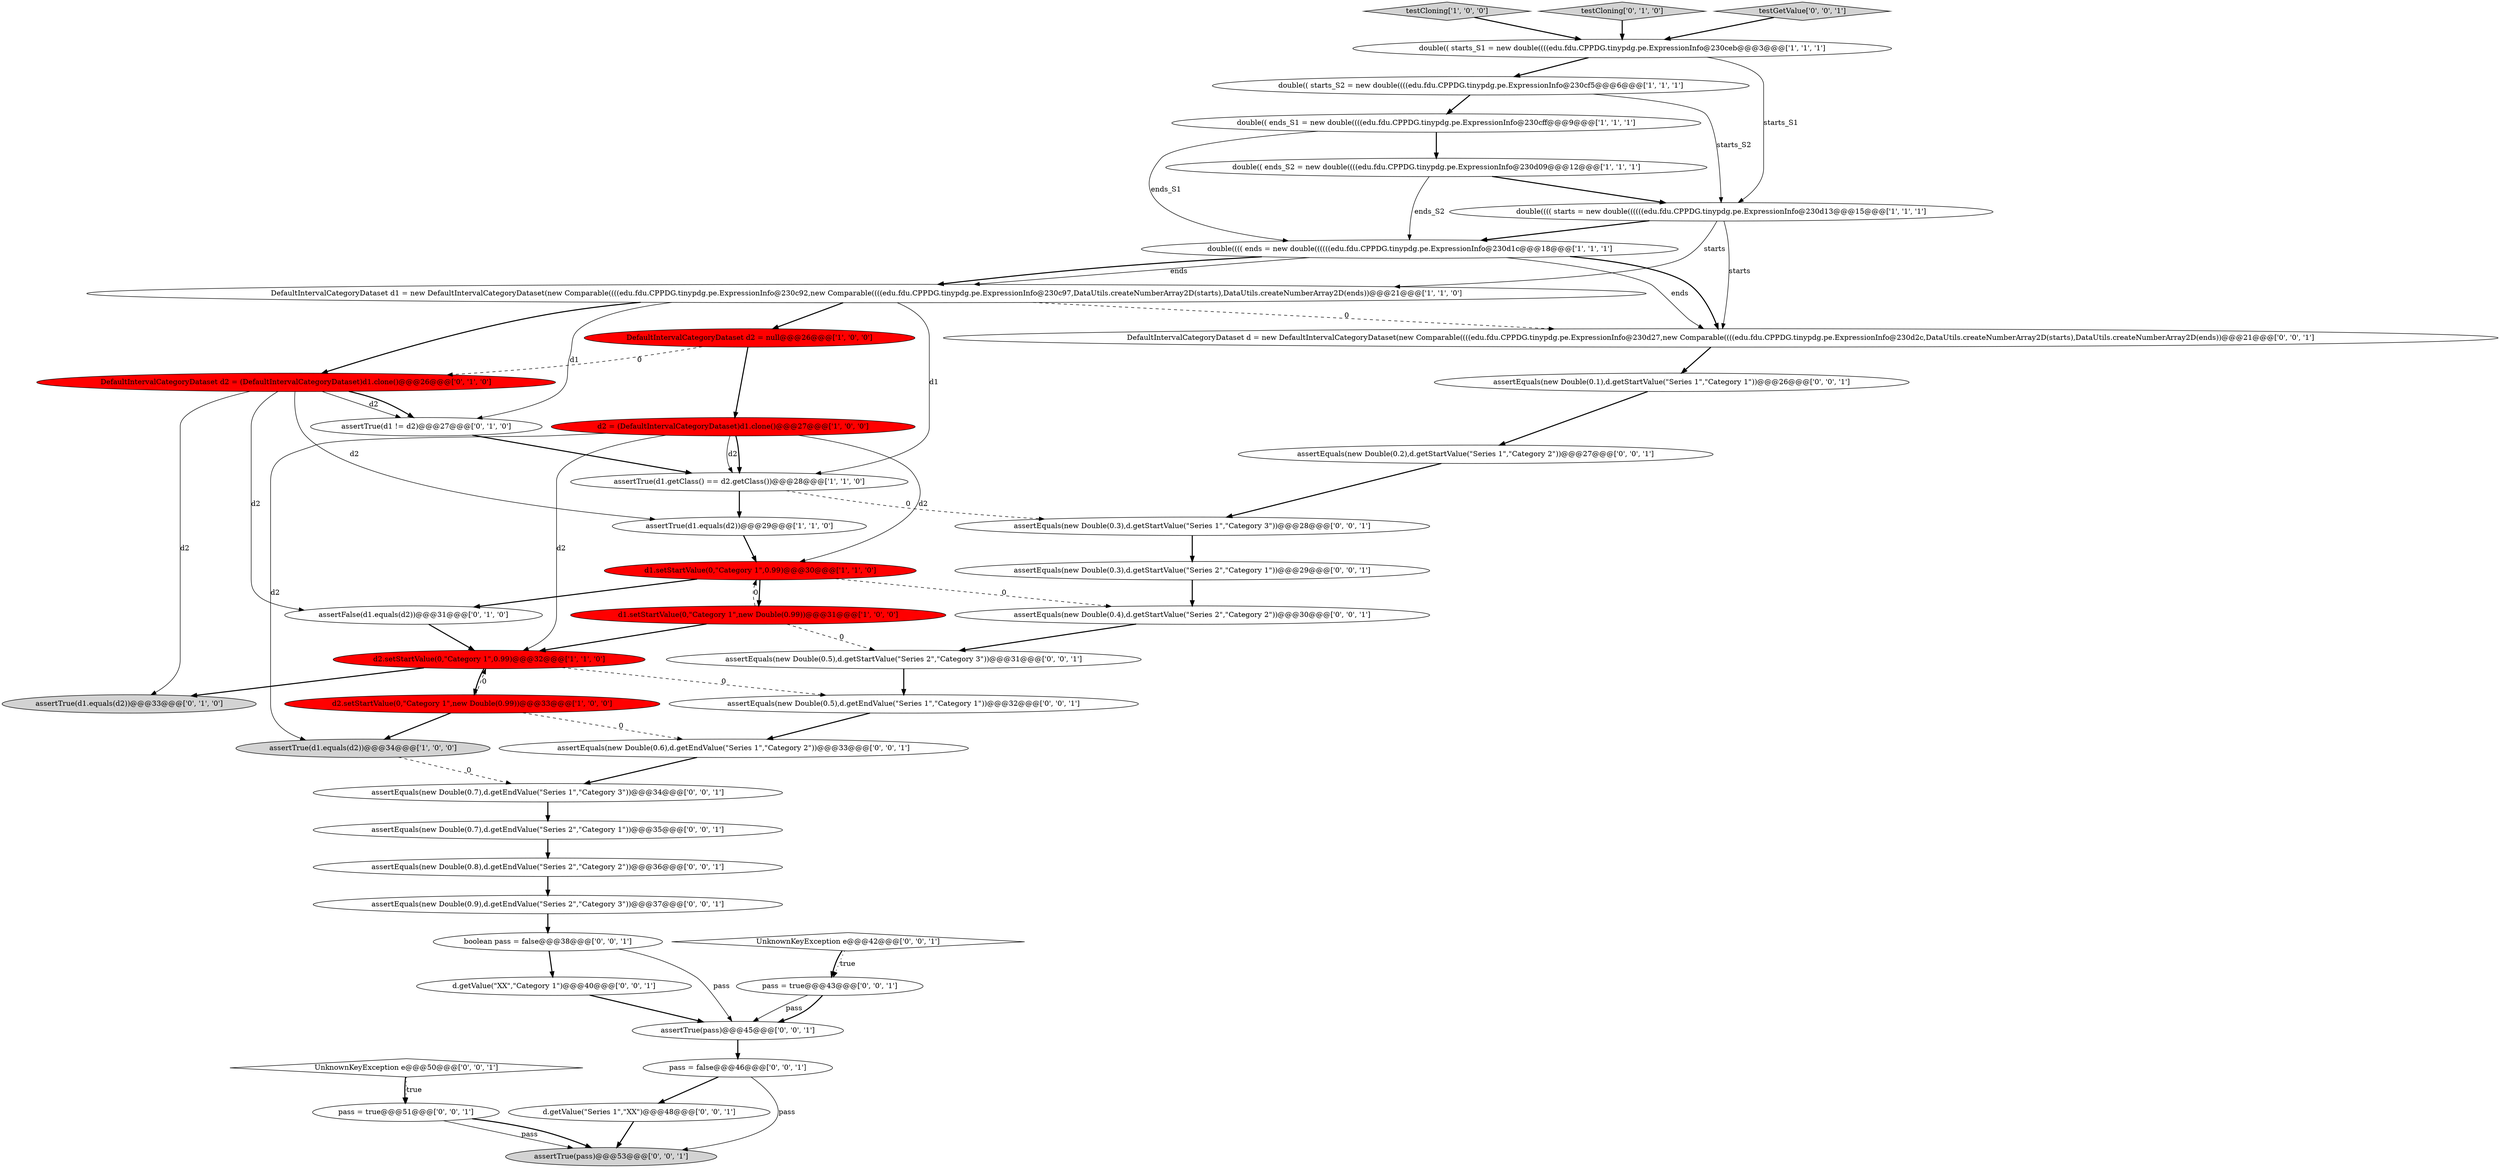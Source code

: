 digraph {
30 [style = filled, label = "pass = false@@@46@@@['0', '0', '1']", fillcolor = white, shape = ellipse image = "AAA0AAABBB3BBB"];
6 [style = filled, label = "assertTrue(d1.equals(d2))@@@34@@@['1', '0', '0']", fillcolor = lightgray, shape = ellipse image = "AAA0AAABBB1BBB"];
13 [style = filled, label = "d1.setStartValue(0,\"Category 1\",new Double(0.99))@@@31@@@['1', '0', '0']", fillcolor = red, shape = ellipse image = "AAA1AAABBB1BBB"];
17 [style = filled, label = "assertTrue(d1 != d2)@@@27@@@['0', '1', '0']", fillcolor = white, shape = ellipse image = "AAA0AAABBB2BBB"];
0 [style = filled, label = "assertTrue(d1.getClass() == d2.getClass())@@@28@@@['1', '1', '0']", fillcolor = white, shape = ellipse image = "AAA0AAABBB1BBB"];
5 [style = filled, label = "assertTrue(d1.equals(d2))@@@29@@@['1', '1', '0']", fillcolor = white, shape = ellipse image = "AAA0AAABBB1BBB"];
12 [style = filled, label = "testCloning['1', '0', '0']", fillcolor = lightgray, shape = diamond image = "AAA0AAABBB1BBB"];
42 [style = filled, label = "assertEquals(new Double(0.2),d.getStartValue(\"Series 1\",\"Category 2\"))@@@27@@@['0', '0', '1']", fillcolor = white, shape = ellipse image = "AAA0AAABBB3BBB"];
29 [style = filled, label = "assertEquals(new Double(0.3),d.getStartValue(\"Series 1\",\"Category 3\"))@@@28@@@['0', '0', '1']", fillcolor = white, shape = ellipse image = "AAA0AAABBB3BBB"];
44 [style = filled, label = "assertEquals(new Double(0.5),d.getStartValue(\"Series 2\",\"Category 3\"))@@@31@@@['0', '0', '1']", fillcolor = white, shape = ellipse image = "AAA0AAABBB3BBB"];
24 [style = filled, label = "d.getValue(\"XX\",\"Category 1\")@@@40@@@['0', '0', '1']", fillcolor = white, shape = ellipse image = "AAA0AAABBB3BBB"];
20 [style = filled, label = "assertFalse(d1.equals(d2))@@@31@@@['0', '1', '0']", fillcolor = white, shape = ellipse image = "AAA0AAABBB2BBB"];
31 [style = filled, label = "assertTrue(pass)@@@45@@@['0', '0', '1']", fillcolor = white, shape = ellipse image = "AAA0AAABBB3BBB"];
11 [style = filled, label = "d1.setStartValue(0,\"Category 1\",0.99)@@@30@@@['1', '1', '0']", fillcolor = red, shape = ellipse image = "AAA1AAABBB1BBB"];
18 [style = filled, label = "DefaultIntervalCategoryDataset d2 = (DefaultIntervalCategoryDataset)d1.clone()@@@26@@@['0', '1', '0']", fillcolor = red, shape = ellipse image = "AAA1AAABBB2BBB"];
9 [style = filled, label = "d2.setStartValue(0,\"Category 1\",0.99)@@@32@@@['1', '1', '0']", fillcolor = red, shape = ellipse image = "AAA1AAABBB1BBB"];
36 [style = filled, label = "assertEquals(new Double(0.9),d.getEndValue(\"Series 2\",\"Category 3\"))@@@37@@@['0', '0', '1']", fillcolor = white, shape = ellipse image = "AAA0AAABBB3BBB"];
41 [style = filled, label = "pass = true@@@43@@@['0', '0', '1']", fillcolor = white, shape = ellipse image = "AAA0AAABBB3BBB"];
39 [style = filled, label = "assertEquals(new Double(0.1),d.getStartValue(\"Series 1\",\"Category 1\"))@@@26@@@['0', '0', '1']", fillcolor = white, shape = ellipse image = "AAA0AAABBB3BBB"];
43 [style = filled, label = "boolean pass = false@@@38@@@['0', '0', '1']", fillcolor = white, shape = ellipse image = "AAA0AAABBB3BBB"];
40 [style = filled, label = "DefaultIntervalCategoryDataset d = new DefaultIntervalCategoryDataset(new Comparable((((edu.fdu.CPPDG.tinypdg.pe.ExpressionInfo@230d27,new Comparable((((edu.fdu.CPPDG.tinypdg.pe.ExpressionInfo@230d2c,DataUtils.createNumberArray2D(starts),DataUtils.createNumberArray2D(ends))@@@21@@@['0', '0', '1']", fillcolor = white, shape = ellipse image = "AAA0AAABBB3BBB"];
26 [style = filled, label = "assertEquals(new Double(0.3),d.getStartValue(\"Series 2\",\"Category 1\"))@@@29@@@['0', '0', '1']", fillcolor = white, shape = ellipse image = "AAA0AAABBB3BBB"];
38 [style = filled, label = "pass = true@@@51@@@['0', '0', '1']", fillcolor = white, shape = ellipse image = "AAA0AAABBB3BBB"];
19 [style = filled, label = "assertTrue(d1.equals(d2))@@@33@@@['0', '1', '0']", fillcolor = lightgray, shape = ellipse image = "AAA0AAABBB2BBB"];
37 [style = filled, label = "UnknownKeyException e@@@42@@@['0', '0', '1']", fillcolor = white, shape = diamond image = "AAA0AAABBB3BBB"];
2 [style = filled, label = "double(( starts_S2 = new double((((edu.fdu.CPPDG.tinypdg.pe.ExpressionInfo@230cf5@@@6@@@['1', '1', '1']", fillcolor = white, shape = ellipse image = "AAA0AAABBB1BBB"];
35 [style = filled, label = "d.getValue(\"Series 1\",\"XX\")@@@48@@@['0', '0', '1']", fillcolor = white, shape = ellipse image = "AAA0AAABBB3BBB"];
3 [style = filled, label = "d2 = (DefaultIntervalCategoryDataset)d1.clone()@@@27@@@['1', '0', '0']", fillcolor = red, shape = ellipse image = "AAA1AAABBB1BBB"];
34 [style = filled, label = "assertEquals(new Double(0.6),d.getEndValue(\"Series 1\",\"Category 2\"))@@@33@@@['0', '0', '1']", fillcolor = white, shape = ellipse image = "AAA0AAABBB3BBB"];
4 [style = filled, label = "double(( ends_S1 = new double((((edu.fdu.CPPDG.tinypdg.pe.ExpressionInfo@230cff@@@9@@@['1', '1', '1']", fillcolor = white, shape = ellipse image = "AAA0AAABBB1BBB"];
25 [style = filled, label = "assertEquals(new Double(0.4),d.getStartValue(\"Series 2\",\"Category 2\"))@@@30@@@['0', '0', '1']", fillcolor = white, shape = ellipse image = "AAA0AAABBB3BBB"];
7 [style = filled, label = "double(((( starts = new double((((((edu.fdu.CPPDG.tinypdg.pe.ExpressionInfo@230d13@@@15@@@['1', '1', '1']", fillcolor = white, shape = ellipse image = "AAA0AAABBB1BBB"];
10 [style = filled, label = "double(( ends_S2 = new double((((edu.fdu.CPPDG.tinypdg.pe.ExpressionInfo@230d09@@@12@@@['1', '1', '1']", fillcolor = white, shape = ellipse image = "AAA0AAABBB1BBB"];
21 [style = filled, label = "testCloning['0', '1', '0']", fillcolor = lightgray, shape = diamond image = "AAA0AAABBB2BBB"];
28 [style = filled, label = "assertEquals(new Double(0.5),d.getEndValue(\"Series 1\",\"Category 1\"))@@@32@@@['0', '0', '1']", fillcolor = white, shape = ellipse image = "AAA0AAABBB3BBB"];
32 [style = filled, label = "UnknownKeyException e@@@50@@@['0', '0', '1']", fillcolor = white, shape = diamond image = "AAA0AAABBB3BBB"];
16 [style = filled, label = "DefaultIntervalCategoryDataset d2 = null@@@26@@@['1', '0', '0']", fillcolor = red, shape = ellipse image = "AAA1AAABBB1BBB"];
45 [style = filled, label = "assertEquals(new Double(0.7),d.getEndValue(\"Series 1\",\"Category 3\"))@@@34@@@['0', '0', '1']", fillcolor = white, shape = ellipse image = "AAA0AAABBB3BBB"];
22 [style = filled, label = "assertTrue(pass)@@@53@@@['0', '0', '1']", fillcolor = lightgray, shape = ellipse image = "AAA0AAABBB3BBB"];
23 [style = filled, label = "assertEquals(new Double(0.8),d.getEndValue(\"Series 2\",\"Category 2\"))@@@36@@@['0', '0', '1']", fillcolor = white, shape = ellipse image = "AAA0AAABBB3BBB"];
33 [style = filled, label = "assertEquals(new Double(0.7),d.getEndValue(\"Series 2\",\"Category 1\"))@@@35@@@['0', '0', '1']", fillcolor = white, shape = ellipse image = "AAA0AAABBB3BBB"];
8 [style = filled, label = "DefaultIntervalCategoryDataset d1 = new DefaultIntervalCategoryDataset(new Comparable((((edu.fdu.CPPDG.tinypdg.pe.ExpressionInfo@230c92,new Comparable((((edu.fdu.CPPDG.tinypdg.pe.ExpressionInfo@230c97,DataUtils.createNumberArray2D(starts),DataUtils.createNumberArray2D(ends))@@@21@@@['1', '1', '0']", fillcolor = white, shape = ellipse image = "AAA0AAABBB1BBB"];
27 [style = filled, label = "testGetValue['0', '0', '1']", fillcolor = lightgray, shape = diamond image = "AAA0AAABBB3BBB"];
14 [style = filled, label = "double(( starts_S1 = new double((((edu.fdu.CPPDG.tinypdg.pe.ExpressionInfo@230ceb@@@3@@@['1', '1', '1']", fillcolor = white, shape = ellipse image = "AAA0AAABBB1BBB"];
1 [style = filled, label = "d2.setStartValue(0,\"Category 1\",new Double(0.99))@@@33@@@['1', '0', '0']", fillcolor = red, shape = ellipse image = "AAA1AAABBB1BBB"];
15 [style = filled, label = "double(((( ends = new double((((((edu.fdu.CPPDG.tinypdg.pe.ExpressionInfo@230d1c@@@18@@@['1', '1', '1']", fillcolor = white, shape = ellipse image = "AAA0AAABBB1BBB"];
36->43 [style = bold, label=""];
4->10 [style = bold, label=""];
8->16 [style = bold, label=""];
16->3 [style = bold, label=""];
11->20 [style = bold, label=""];
38->22 [style = solid, label="pass"];
8->40 [style = dashed, label="0"];
30->22 [style = solid, label="pass"];
18->5 [style = solid, label="d2"];
3->11 [style = solid, label="d2"];
27->14 [style = bold, label=""];
28->34 [style = bold, label=""];
3->6 [style = solid, label="d2"];
20->9 [style = bold, label=""];
18->17 [style = solid, label="d2"];
10->15 [style = solid, label="ends_S2"];
8->18 [style = bold, label=""];
35->22 [style = bold, label=""];
7->8 [style = solid, label="starts"];
37->41 [style = bold, label=""];
26->25 [style = bold, label=""];
34->45 [style = bold, label=""];
9->28 [style = dashed, label="0"];
1->34 [style = dashed, label="0"];
45->33 [style = bold, label=""];
18->17 [style = bold, label=""];
2->7 [style = solid, label="starts_S2"];
1->9 [style = dashed, label="0"];
41->31 [style = solid, label="pass"];
3->9 [style = solid, label="d2"];
16->18 [style = dashed, label="0"];
15->8 [style = solid, label="ends"];
2->4 [style = bold, label=""];
10->7 [style = bold, label=""];
42->29 [style = bold, label=""];
3->0 [style = solid, label="d2"];
25->44 [style = bold, label=""];
3->0 [style = bold, label=""];
29->26 [style = bold, label=""];
33->23 [style = bold, label=""];
18->20 [style = solid, label="d2"];
8->17 [style = solid, label="d1"];
13->44 [style = dashed, label="0"];
32->38 [style = bold, label=""];
1->6 [style = bold, label=""];
17->0 [style = bold, label=""];
40->39 [style = bold, label=""];
30->35 [style = bold, label=""];
8->0 [style = solid, label="d1"];
37->41 [style = dotted, label="true"];
24->31 [style = bold, label=""];
6->45 [style = dashed, label="0"];
15->40 [style = solid, label="ends"];
43->24 [style = bold, label=""];
44->28 [style = bold, label=""];
11->13 [style = bold, label=""];
31->30 [style = bold, label=""];
12->14 [style = bold, label=""];
0->29 [style = dashed, label="0"];
11->25 [style = dashed, label="0"];
4->15 [style = solid, label="ends_S1"];
32->38 [style = dotted, label="true"];
9->19 [style = bold, label=""];
7->15 [style = bold, label=""];
15->40 [style = bold, label=""];
23->36 [style = bold, label=""];
14->2 [style = bold, label=""];
5->11 [style = bold, label=""];
13->9 [style = bold, label=""];
41->31 [style = bold, label=""];
9->1 [style = bold, label=""];
38->22 [style = bold, label=""];
39->42 [style = bold, label=""];
18->19 [style = solid, label="d2"];
14->7 [style = solid, label="starts_S1"];
43->31 [style = solid, label="pass"];
15->8 [style = bold, label=""];
13->11 [style = dashed, label="0"];
7->40 [style = solid, label="starts"];
0->5 [style = bold, label=""];
21->14 [style = bold, label=""];
}
